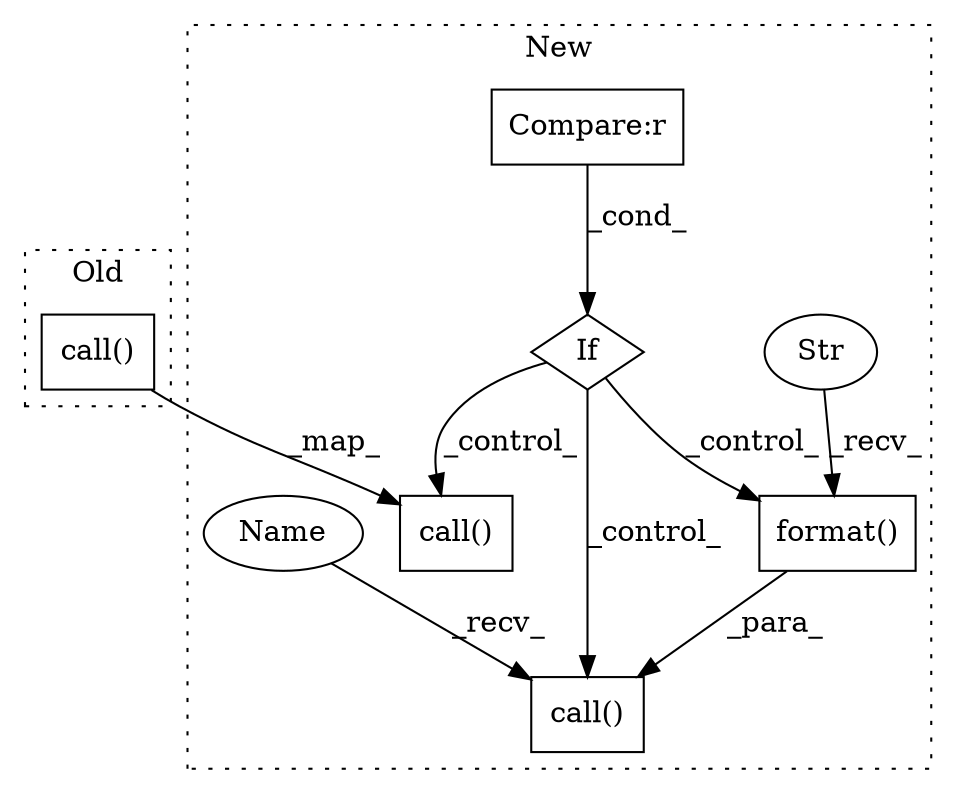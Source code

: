 digraph G {
subgraph cluster0 {
1 [label="call()" a="75" s="1977,2314" l="29,11" shape="box"];
label = "Old";
style="dotted";
}
subgraph cluster1 {
2 [label="call()" a="75" s="2327,2700" l="33,15" shape="box"];
3 [label="If" a="96" s="2290" l="3" shape="diamond"];
4 [label="call()" a="75" s="2742,3135" l="33,15" shape="box"];
5 [label="Compare:r" a="40" s="2293" l="20" shape="box"];
6 [label="format()" a="75" s="3089,3115" l="13,1" shape="box"];
7 [label="Str" a="66" s="3089" l="5" shape="ellipse"];
8 [label="Name" a="87" s="2742" l="10" shape="ellipse"];
label = "New";
style="dotted";
}
1 -> 2 [label="_map_"];
3 -> 6 [label="_control_"];
3 -> 4 [label="_control_"];
3 -> 2 [label="_control_"];
5 -> 3 [label="_cond_"];
6 -> 4 [label="_para_"];
7 -> 6 [label="_recv_"];
8 -> 4 [label="_recv_"];
}